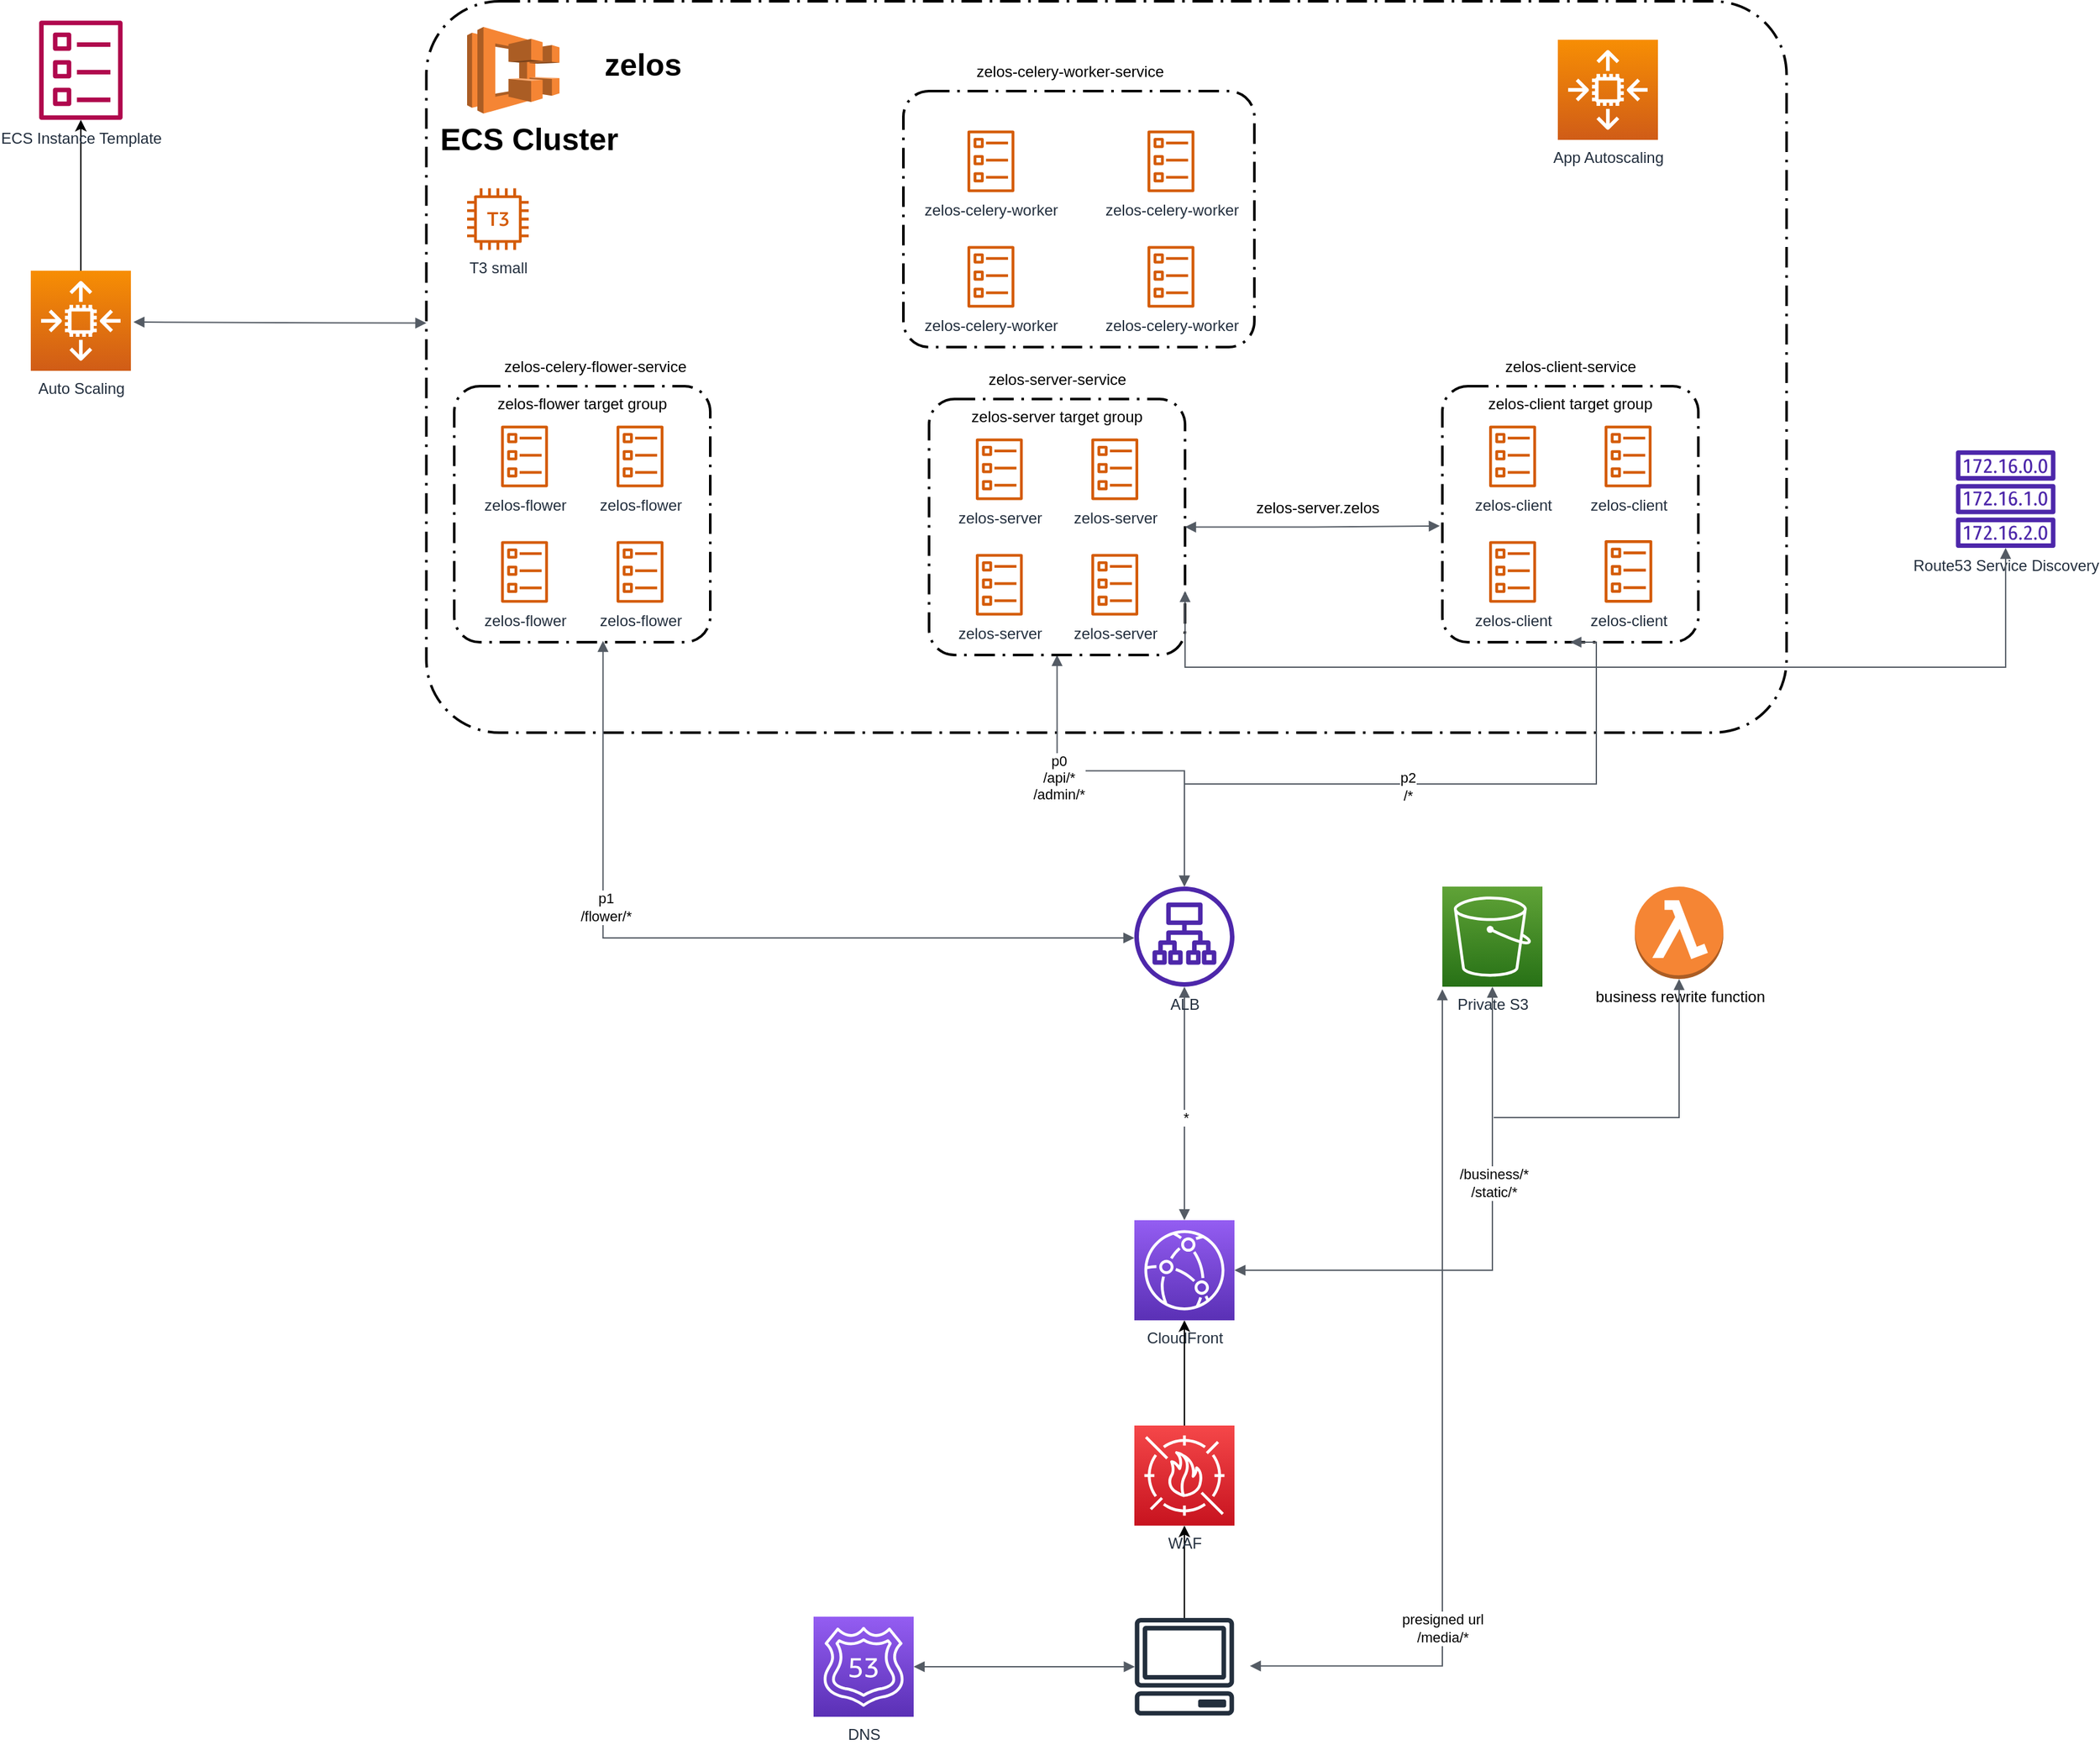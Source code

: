 <mxfile version="20.2.3" type="github">
  <diagram id="dJaCvuqT-7_yOBBMpMTf" name="페이지-1">
    <mxGraphModel dx="3410" dy="2580" grid="1" gridSize="10" guides="1" tooltips="1" connect="1" arrows="1" fold="1" page="1" pageScale="1" pageWidth="827" pageHeight="1169" math="0" shadow="0">
      <root>
        <mxCell id="0" />
        <mxCell id="1" parent="0" />
        <mxCell id="wSPPFu7AEnk8W4RW8utJ-41" value="" style="rounded=1;arcSize=10;dashed=1;fillColor=none;gradientColor=none;dashPattern=8 3 1 3;strokeWidth=2;" vertex="1" parent="1">
          <mxGeometry x="-231.75" y="-250" width="1060" height="570" as="geometry" />
        </mxCell>
        <mxCell id="wSPPFu7AEnk8W4RW8utJ-8" value="" style="edgeStyle=orthogonalEdgeStyle;rounded=0;orthogonalLoop=1;jettySize=auto;html=1;" edge="1" parent="1" source="prAeV1eEA8YO_nb2PNf6-1" target="wSPPFu7AEnk8W4RW8utJ-5">
          <mxGeometry relative="1" as="geometry" />
        </mxCell>
        <mxCell id="prAeV1eEA8YO_nb2PNf6-1" value="" style="sketch=0;outlineConnect=0;fontColor=#232F3E;gradientColor=none;fillColor=#232F3D;strokeColor=none;dashed=0;verticalLabelPosition=bottom;verticalAlign=top;align=center;html=1;fontSize=12;fontStyle=0;aspect=fixed;pointerEvents=1;shape=mxgraph.aws4.client;" parent="1" vertex="1">
          <mxGeometry x="320" y="1010" width="78" height="76" as="geometry" />
        </mxCell>
        <mxCell id="prAeV1eEA8YO_nb2PNf6-2" value="DNS" style="sketch=0;points=[[0,0,0],[0.25,0,0],[0.5,0,0],[0.75,0,0],[1,0,0],[0,1,0],[0.25,1,0],[0.5,1,0],[0.75,1,0],[1,1,0],[0,0.25,0],[0,0.5,0],[0,0.75,0],[1,0.25,0],[1,0.5,0],[1,0.75,0]];outlineConnect=0;fontColor=#232F3E;gradientColor=#945DF2;gradientDirection=north;fillColor=#5A30B5;strokeColor=#ffffff;dashed=0;verticalLabelPosition=bottom;verticalAlign=top;align=center;html=1;fontSize=12;fontStyle=0;aspect=fixed;shape=mxgraph.aws4.resourceIcon;resIcon=mxgraph.aws4.route_53;" parent="1" vertex="1">
          <mxGeometry x="70" y="1009" width="78" height="78" as="geometry" />
        </mxCell>
        <mxCell id="prAeV1eEA8YO_nb2PNf6-4" value="CloudFront" style="sketch=0;points=[[0,0,0],[0.25,0,0],[0.5,0,0],[0.75,0,0],[1,0,0],[0,1,0],[0.25,1,0],[0.5,1,0],[0.75,1,0],[1,1,0],[0,0.25,0],[0,0.5,0],[0,0.75,0],[1,0.25,0],[1,0.5,0],[1,0.75,0]];outlineConnect=0;fontColor=#232F3E;gradientColor=#945DF2;gradientDirection=north;fillColor=#5A30B5;strokeColor=#ffffff;dashed=0;verticalLabelPosition=bottom;verticalAlign=top;align=center;html=1;fontSize=12;fontStyle=0;aspect=fixed;shape=mxgraph.aws4.resourceIcon;resIcon=mxgraph.aws4.cloudfront;" parent="1" vertex="1">
          <mxGeometry x="320" y="700" width="78" height="78" as="geometry" />
        </mxCell>
        <mxCell id="prAeV1eEA8YO_nb2PNf6-6" value="" style="edgeStyle=orthogonalEdgeStyle;html=1;endArrow=block;elbow=vertical;startArrow=block;startFill=1;endFill=1;strokeColor=#545B64;rounded=0;exitX=1;exitY=0.5;exitDx=0;exitDy=0;exitPerimeter=0;" parent="1" source="prAeV1eEA8YO_nb2PNf6-2" target="prAeV1eEA8YO_nb2PNf6-1" edge="1">
          <mxGeometry width="100" relative="1" as="geometry">
            <mxPoint x="360" y="570" as="sourcePoint" />
            <mxPoint x="310" y="938" as="targetPoint" />
          </mxGeometry>
        </mxCell>
        <mxCell id="prAeV1eEA8YO_nb2PNf6-8" value="" style="edgeStyle=orthogonalEdgeStyle;html=1;endArrow=block;elbow=vertical;startArrow=block;startFill=1;endFill=1;strokeColor=#545B64;rounded=0;entryX=0.5;entryY=0;entryDx=0;entryDy=0;entryPerimeter=0;" parent="1" source="wSPPFu7AEnk8W4RW8utJ-1" target="prAeV1eEA8YO_nb2PNf6-4" edge="1">
          <mxGeometry width="100" relative="1" as="geometry">
            <mxPoint x="359" y="518" as="sourcePoint" />
            <mxPoint x="310" y="682" as="targetPoint" />
          </mxGeometry>
        </mxCell>
        <mxCell id="prAeV1eEA8YO_nb2PNf6-9" value="*" style="edgeLabel;html=1;align=center;verticalAlign=middle;resizable=0;points=[];" parent="prAeV1eEA8YO_nb2PNf6-8" vertex="1" connectable="0">
          <mxGeometry x="0.121" y="1" relative="1" as="geometry">
            <mxPoint as="offset" />
          </mxGeometry>
        </mxCell>
        <mxCell id="wSPPFu7AEnk8W4RW8utJ-1" value="ALB&lt;br&gt;" style="sketch=0;outlineConnect=0;fontColor=#232F3E;gradientColor=none;fillColor=#4D27AA;strokeColor=none;dashed=0;verticalLabelPosition=bottom;verticalAlign=top;align=center;html=1;fontSize=12;fontStyle=0;aspect=fixed;pointerEvents=1;shape=mxgraph.aws4.application_load_balancer;" vertex="1" parent="1">
          <mxGeometry x="320" y="440" width="78" height="78" as="geometry" />
        </mxCell>
        <mxCell id="wSPPFu7AEnk8W4RW8utJ-2" value="Private S3" style="sketch=0;points=[[0,0,0],[0.25,0,0],[0.5,0,0],[0.75,0,0],[1,0,0],[0,1,0],[0.25,1,0],[0.5,1,0],[0.75,1,0],[1,1,0],[0,0.25,0],[0,0.5,0],[0,0.75,0],[1,0.25,0],[1,0.5,0],[1,0.75,0]];outlineConnect=0;fontColor=#232F3E;gradientColor=#60A337;gradientDirection=north;fillColor=#277116;strokeColor=#ffffff;dashed=0;verticalLabelPosition=bottom;verticalAlign=top;align=center;html=1;fontSize=12;fontStyle=0;aspect=fixed;shape=mxgraph.aws4.resourceIcon;resIcon=mxgraph.aws4.s3;" vertex="1" parent="1">
          <mxGeometry x="560" y="440" width="78" height="78" as="geometry" />
        </mxCell>
        <mxCell id="wSPPFu7AEnk8W4RW8utJ-3" value="" style="edgeStyle=orthogonalEdgeStyle;html=1;endArrow=block;elbow=vertical;startArrow=block;startFill=1;endFill=1;strokeColor=#545B64;rounded=0;entryX=0.5;entryY=1;entryDx=0;entryDy=0;entryPerimeter=0;exitX=1;exitY=0.5;exitDx=0;exitDy=0;exitPerimeter=0;" edge="1" parent="1" source="prAeV1eEA8YO_nb2PNf6-4" target="wSPPFu7AEnk8W4RW8utJ-2">
          <mxGeometry width="100" relative="1" as="geometry">
            <mxPoint x="360" y="570" as="sourcePoint" />
            <mxPoint x="460" y="570" as="targetPoint" />
          </mxGeometry>
        </mxCell>
        <mxCell id="wSPPFu7AEnk8W4RW8utJ-4" value="/business/*&lt;br&gt;/static/*" style="edgeLabel;html=1;align=center;verticalAlign=middle;resizable=0;points=[];" vertex="1" connectable="0" parent="wSPPFu7AEnk8W4RW8utJ-3">
          <mxGeometry x="0.275" y="-1" relative="1" as="geometry">
            <mxPoint as="offset" />
          </mxGeometry>
        </mxCell>
        <mxCell id="wSPPFu7AEnk8W4RW8utJ-10" value="" style="edgeStyle=orthogonalEdgeStyle;rounded=0;orthogonalLoop=1;jettySize=auto;html=1;" edge="1" parent="1" source="wSPPFu7AEnk8W4RW8utJ-5" target="prAeV1eEA8YO_nb2PNf6-4">
          <mxGeometry relative="1" as="geometry" />
        </mxCell>
        <mxCell id="wSPPFu7AEnk8W4RW8utJ-5" value="WAF&lt;br&gt;" style="sketch=0;points=[[0,0,0],[0.25,0,0],[0.5,0,0],[0.75,0,0],[1,0,0],[0,1,0],[0.25,1,0],[0.5,1,0],[0.75,1,0],[1,1,0],[0,0.25,0],[0,0.5,0],[0,0.75,0],[1,0.25,0],[1,0.5,0],[1,0.75,0]];outlineConnect=0;fontColor=#232F3E;gradientColor=#F54749;gradientDirection=north;fillColor=#C7131F;strokeColor=#ffffff;dashed=0;verticalLabelPosition=bottom;verticalAlign=top;align=center;html=1;fontSize=12;fontStyle=0;aspect=fixed;shape=mxgraph.aws4.resourceIcon;resIcon=mxgraph.aws4.waf;" vertex="1" parent="1">
          <mxGeometry x="320" y="860" width="78" height="78" as="geometry" />
        </mxCell>
        <mxCell id="wSPPFu7AEnk8W4RW8utJ-14" value="" style="edgeStyle=orthogonalEdgeStyle;html=1;endArrow=block;elbow=vertical;startArrow=block;startFill=1;endFill=1;strokeColor=#545B64;rounded=0;entryX=0.5;entryY=1;entryDx=0;entryDy=0;" edge="1" parent="1" source="wSPPFu7AEnk8W4RW8utJ-1" target="wSPPFu7AEnk8W4RW8utJ-12">
          <mxGeometry width="100" relative="1" as="geometry">
            <mxPoint x="300" y="400" as="sourcePoint" />
            <mxPoint x="450" y="360" as="targetPoint" />
          </mxGeometry>
        </mxCell>
        <mxCell id="wSPPFu7AEnk8W4RW8utJ-19" value="p0&lt;br&gt;/api/*&lt;br&gt;/admin/*" style="edgeLabel;html=1;align=center;verticalAlign=middle;resizable=0;points=[];" vertex="1" connectable="0" parent="wSPPFu7AEnk8W4RW8utJ-14">
          <mxGeometry x="0.352" y="5" relative="1" as="geometry">
            <mxPoint as="offset" />
          </mxGeometry>
        </mxCell>
        <mxCell id="wSPPFu7AEnk8W4RW8utJ-20" value="zelos-server target group&#xa;" style="group" vertex="1" connectable="0" parent="1">
          <mxGeometry x="160" y="60" width="199.5" height="199.5" as="geometry" />
        </mxCell>
        <mxCell id="wSPPFu7AEnk8W4RW8utJ-12" value="" style="rounded=1;arcSize=10;dashed=1;fillColor=none;gradientColor=none;dashPattern=8 3 1 3;strokeWidth=2;" vertex="1" parent="wSPPFu7AEnk8W4RW8utJ-20">
          <mxGeometry width="199.5" height="199.5" as="geometry" />
        </mxCell>
        <mxCell id="wSPPFu7AEnk8W4RW8utJ-15" value="zelos-server&lt;br&gt;" style="sketch=0;outlineConnect=0;fontColor=#232F3E;gradientColor=none;fillColor=#D45B07;strokeColor=none;dashed=0;verticalLabelPosition=bottom;verticalAlign=top;align=center;html=1;fontSize=12;fontStyle=0;aspect=fixed;pointerEvents=1;shape=mxgraph.aws4.ecs_task;" vertex="1" parent="wSPPFu7AEnk8W4RW8utJ-20">
          <mxGeometry x="36.25" y="30.75" width="37" height="48" as="geometry" />
        </mxCell>
        <mxCell id="wSPPFu7AEnk8W4RW8utJ-16" value="zelos-server&lt;br&gt;" style="sketch=0;outlineConnect=0;fontColor=#232F3E;gradientColor=none;fillColor=#D45B07;strokeColor=none;dashed=0;verticalLabelPosition=bottom;verticalAlign=top;align=center;html=1;fontSize=12;fontStyle=0;aspect=fixed;pointerEvents=1;shape=mxgraph.aws4.ecs_task;" vertex="1" parent="wSPPFu7AEnk8W4RW8utJ-20">
          <mxGeometry x="126.25" y="30.75" width="37" height="48" as="geometry" />
        </mxCell>
        <mxCell id="wSPPFu7AEnk8W4RW8utJ-17" value="zelos-server&lt;br&gt;" style="sketch=0;outlineConnect=0;fontColor=#232F3E;gradientColor=none;fillColor=#D45B07;strokeColor=none;dashed=0;verticalLabelPosition=bottom;verticalAlign=top;align=center;html=1;fontSize=12;fontStyle=0;aspect=fixed;pointerEvents=1;shape=mxgraph.aws4.ecs_task;" vertex="1" parent="wSPPFu7AEnk8W4RW8utJ-20">
          <mxGeometry x="36.25" y="120.75" width="37" height="48" as="geometry" />
        </mxCell>
        <mxCell id="wSPPFu7AEnk8W4RW8utJ-18" value="zelos-server&lt;br&gt;" style="sketch=0;outlineConnect=0;fontColor=#232F3E;gradientColor=none;fillColor=#D45B07;strokeColor=none;dashed=0;verticalLabelPosition=bottom;verticalAlign=top;align=center;html=1;fontSize=12;fontStyle=0;aspect=fixed;pointerEvents=1;shape=mxgraph.aws4.ecs_task;" vertex="1" parent="wSPPFu7AEnk8W4RW8utJ-20">
          <mxGeometry x="126.25" y="120.75" width="37" height="48" as="geometry" />
        </mxCell>
        <mxCell id="wSPPFu7AEnk8W4RW8utJ-21" value="zelos-client target group" style="group" vertex="1" connectable="0" parent="1">
          <mxGeometry x="560" y="50" width="199.5" height="199.5" as="geometry" />
        </mxCell>
        <mxCell id="wSPPFu7AEnk8W4RW8utJ-22" value="" style="rounded=1;arcSize=10;dashed=1;fillColor=none;gradientColor=none;dashPattern=8 3 1 3;strokeWidth=2;" vertex="1" parent="wSPPFu7AEnk8W4RW8utJ-21">
          <mxGeometry width="199.5" height="199.5" as="geometry" />
        </mxCell>
        <mxCell id="wSPPFu7AEnk8W4RW8utJ-23" value="zelos-client" style="sketch=0;outlineConnect=0;fontColor=#232F3E;gradientColor=none;fillColor=#D45B07;strokeColor=none;dashed=0;verticalLabelPosition=bottom;verticalAlign=top;align=center;html=1;fontSize=12;fontStyle=0;aspect=fixed;pointerEvents=1;shape=mxgraph.aws4.ecs_task;" vertex="1" parent="wSPPFu7AEnk8W4RW8utJ-21">
          <mxGeometry x="36.25" y="30.75" width="37" height="48" as="geometry" />
        </mxCell>
        <mxCell id="wSPPFu7AEnk8W4RW8utJ-24" value="zelos-client" style="sketch=0;outlineConnect=0;fontColor=#232F3E;gradientColor=none;fillColor=#D45B07;strokeColor=none;dashed=0;verticalLabelPosition=bottom;verticalAlign=top;align=center;html=1;fontSize=12;fontStyle=0;aspect=fixed;pointerEvents=1;shape=mxgraph.aws4.ecs_task;" vertex="1" parent="wSPPFu7AEnk8W4RW8utJ-21">
          <mxGeometry x="126.25" y="30.75" width="37" height="48" as="geometry" />
        </mxCell>
        <mxCell id="wSPPFu7AEnk8W4RW8utJ-25" value="zelos-client" style="sketch=0;outlineConnect=0;fontColor=#232F3E;gradientColor=none;fillColor=#D45B07;strokeColor=none;dashed=0;verticalLabelPosition=bottom;verticalAlign=top;align=center;html=1;fontSize=12;fontStyle=0;aspect=fixed;pointerEvents=1;shape=mxgraph.aws4.ecs_task;" vertex="1" parent="wSPPFu7AEnk8W4RW8utJ-21">
          <mxGeometry x="36.25" y="120.75" width="37" height="48" as="geometry" />
        </mxCell>
        <mxCell id="wSPPFu7AEnk8W4RW8utJ-26" value="zelos-client" style="sketch=0;outlineConnect=0;fontColor=#232F3E;gradientColor=none;fillColor=#D45B07;strokeColor=none;dashed=0;verticalLabelPosition=bottom;verticalAlign=top;align=center;html=1;fontSize=12;fontStyle=0;aspect=fixed;pointerEvents=1;shape=mxgraph.aws4.ecs_task;" vertex="1" parent="wSPPFu7AEnk8W4RW8utJ-21">
          <mxGeometry x="126.25" y="120" width="37.58" height="48.75" as="geometry" />
        </mxCell>
        <mxCell id="wSPPFu7AEnk8W4RW8utJ-29" value="" style="edgeStyle=orthogonalEdgeStyle;html=1;endArrow=block;elbow=vertical;startArrow=block;startFill=1;endFill=1;strokeColor=#545B64;rounded=0;entryX=0.5;entryY=1;entryDx=0;entryDy=0;" edge="1" parent="1" source="wSPPFu7AEnk8W4RW8utJ-1" target="wSPPFu7AEnk8W4RW8utJ-22">
          <mxGeometry width="100" relative="1" as="geometry">
            <mxPoint x="360" y="390" as="sourcePoint" />
            <mxPoint x="460" y="390" as="targetPoint" />
            <Array as="points">
              <mxPoint x="359" y="360" />
              <mxPoint x="680" y="360" />
            </Array>
          </mxGeometry>
        </mxCell>
        <mxCell id="wSPPFu7AEnk8W4RW8utJ-30" value="p2&lt;br&gt;/*" style="edgeLabel;html=1;align=center;verticalAlign=middle;resizable=0;points=[];" vertex="1" connectable="0" parent="wSPPFu7AEnk8W4RW8utJ-29">
          <mxGeometry x="-0.047" y="-2" relative="1" as="geometry">
            <mxPoint as="offset" />
          </mxGeometry>
        </mxCell>
        <mxCell id="wSPPFu7AEnk8W4RW8utJ-31" value="zelos-flower target group&#xa;" style="group" vertex="1" connectable="0" parent="1">
          <mxGeometry x="-210" y="50" width="199.5" height="199.5" as="geometry" />
        </mxCell>
        <mxCell id="wSPPFu7AEnk8W4RW8utJ-32" value="" style="rounded=1;arcSize=10;dashed=1;fillColor=none;gradientColor=none;dashPattern=8 3 1 3;strokeWidth=2;" vertex="1" parent="wSPPFu7AEnk8W4RW8utJ-31">
          <mxGeometry width="199.5" height="199.5" as="geometry" />
        </mxCell>
        <mxCell id="wSPPFu7AEnk8W4RW8utJ-33" value="zelos-flower" style="sketch=0;outlineConnect=0;fontColor=#232F3E;gradientColor=none;fillColor=#D45B07;strokeColor=none;dashed=0;verticalLabelPosition=bottom;verticalAlign=top;align=center;html=1;fontSize=12;fontStyle=0;aspect=fixed;pointerEvents=1;shape=mxgraph.aws4.ecs_task;" vertex="1" parent="wSPPFu7AEnk8W4RW8utJ-31">
          <mxGeometry x="36.25" y="30.75" width="37" height="48" as="geometry" />
        </mxCell>
        <mxCell id="wSPPFu7AEnk8W4RW8utJ-34" value="zelos-flower" style="sketch=0;outlineConnect=0;fontColor=#232F3E;gradientColor=none;fillColor=#D45B07;strokeColor=none;dashed=0;verticalLabelPosition=bottom;verticalAlign=top;align=center;html=1;fontSize=12;fontStyle=0;aspect=fixed;pointerEvents=1;shape=mxgraph.aws4.ecs_task;" vertex="1" parent="wSPPFu7AEnk8W4RW8utJ-31">
          <mxGeometry x="126.25" y="30.75" width="37" height="48" as="geometry" />
        </mxCell>
        <mxCell id="wSPPFu7AEnk8W4RW8utJ-35" value="zelos-flower" style="sketch=0;outlineConnect=0;fontColor=#232F3E;gradientColor=none;fillColor=#D45B07;strokeColor=none;dashed=0;verticalLabelPosition=bottom;verticalAlign=top;align=center;html=1;fontSize=12;fontStyle=0;aspect=fixed;pointerEvents=1;shape=mxgraph.aws4.ecs_task;" vertex="1" parent="wSPPFu7AEnk8W4RW8utJ-31">
          <mxGeometry x="36.25" y="120.75" width="37" height="48" as="geometry" />
        </mxCell>
        <mxCell id="wSPPFu7AEnk8W4RW8utJ-36" value="zelos-flower" style="sketch=0;outlineConnect=0;fontColor=#232F3E;gradientColor=none;fillColor=#D45B07;strokeColor=none;dashed=0;verticalLabelPosition=bottom;verticalAlign=top;align=center;html=1;fontSize=12;fontStyle=0;aspect=fixed;pointerEvents=1;shape=mxgraph.aws4.ecs_task;" vertex="1" parent="wSPPFu7AEnk8W4RW8utJ-31">
          <mxGeometry x="126.25" y="120.75" width="37" height="48" as="geometry" />
        </mxCell>
        <mxCell id="wSPPFu7AEnk8W4RW8utJ-38" value="" style="edgeStyle=orthogonalEdgeStyle;html=1;endArrow=block;elbow=vertical;startArrow=block;startFill=1;endFill=1;strokeColor=#545B64;rounded=0;exitX=0.581;exitY=0.995;exitDx=0;exitDy=0;exitPerimeter=0;" edge="1" parent="1" source="wSPPFu7AEnk8W4RW8utJ-32" target="wSPPFu7AEnk8W4RW8utJ-1">
          <mxGeometry width="100" relative="1" as="geometry">
            <mxPoint x="40" y="370" as="sourcePoint" />
            <mxPoint x="140" y="370" as="targetPoint" />
            <Array as="points">
              <mxPoint x="-94" y="480" />
            </Array>
          </mxGeometry>
        </mxCell>
        <mxCell id="wSPPFu7AEnk8W4RW8utJ-39" value="p1&lt;br&gt;/flower/*" style="edgeLabel;html=1;align=center;verticalAlign=middle;resizable=0;points=[];" vertex="1" connectable="0" parent="wSPPFu7AEnk8W4RW8utJ-38">
          <mxGeometry x="-0.357" y="2" relative="1" as="geometry">
            <mxPoint as="offset" />
          </mxGeometry>
        </mxCell>
        <mxCell id="wSPPFu7AEnk8W4RW8utJ-40" value="" style="outlineConnect=0;dashed=0;verticalLabelPosition=bottom;verticalAlign=top;align=center;html=1;shape=mxgraph.aws3.ecs;fillColor=#F58534;gradientColor=none;" vertex="1" parent="1">
          <mxGeometry x="-200" y="-230" width="72" height="67.5" as="geometry" />
        </mxCell>
        <mxCell id="wSPPFu7AEnk8W4RW8utJ-43" value="" style="group" vertex="1" connectable="0" parent="1">
          <mxGeometry x="140" y="-180" width="273.5" height="199.5" as="geometry" />
        </mxCell>
        <mxCell id="wSPPFu7AEnk8W4RW8utJ-44" value="" style="rounded=1;arcSize=10;dashed=1;fillColor=none;gradientColor=none;dashPattern=8 3 1 3;strokeWidth=2;" vertex="1" parent="wSPPFu7AEnk8W4RW8utJ-43">
          <mxGeometry width="273.5" height="199.5" as="geometry" />
        </mxCell>
        <mxCell id="wSPPFu7AEnk8W4RW8utJ-45" value="zelos-celery-worker" style="sketch=0;outlineConnect=0;fontColor=#232F3E;gradientColor=none;fillColor=#D45B07;strokeColor=none;dashed=0;verticalLabelPosition=bottom;verticalAlign=top;align=center;html=1;fontSize=12;fontStyle=0;aspect=fixed;pointerEvents=1;shape=mxgraph.aws4.ecs_task;" vertex="1" parent="wSPPFu7AEnk8W4RW8utJ-43">
          <mxGeometry x="49.696" y="30.75" width="37" height="48" as="geometry" />
        </mxCell>
        <mxCell id="wSPPFu7AEnk8W4RW8utJ-46" value="zelos-celery-worker" style="sketch=0;outlineConnect=0;fontColor=#232F3E;gradientColor=none;fillColor=#D45B07;strokeColor=none;dashed=0;verticalLabelPosition=bottom;verticalAlign=top;align=center;html=1;fontSize=12;fontStyle=0;aspect=fixed;pointerEvents=1;shape=mxgraph.aws4.ecs_task;" vertex="1" parent="wSPPFu7AEnk8W4RW8utJ-43">
          <mxGeometry x="190.0" y="30.75" width="37" height="48" as="geometry" />
        </mxCell>
        <mxCell id="wSPPFu7AEnk8W4RW8utJ-47" value="zelos-celery-worker" style="sketch=0;outlineConnect=0;fontColor=#232F3E;gradientColor=none;fillColor=#D45B07;strokeColor=none;dashed=0;verticalLabelPosition=bottom;verticalAlign=top;align=center;html=1;fontSize=12;fontStyle=0;aspect=fixed;pointerEvents=1;shape=mxgraph.aws4.ecs_task;" vertex="1" parent="wSPPFu7AEnk8W4RW8utJ-43">
          <mxGeometry x="49.696" y="120.75" width="37" height="48" as="geometry" />
        </mxCell>
        <mxCell id="wSPPFu7AEnk8W4RW8utJ-48" value="zelos-celery-worker" style="sketch=0;outlineConnect=0;fontColor=#232F3E;gradientColor=none;fillColor=#D45B07;strokeColor=none;dashed=0;verticalLabelPosition=bottom;verticalAlign=top;align=center;html=1;fontSize=12;fontStyle=0;aspect=fixed;pointerEvents=1;shape=mxgraph.aws4.ecs_task;" vertex="1" parent="wSPPFu7AEnk8W4RW8utJ-43">
          <mxGeometry x="190.0" y="120.75" width="37" height="48" as="geometry" />
        </mxCell>
        <mxCell id="wSPPFu7AEnk8W4RW8utJ-50" value="zelos&amp;nbsp;" style="text;strokeColor=none;fillColor=none;html=1;fontSize=24;fontStyle=1;verticalAlign=middle;align=center;" vertex="1" parent="1">
          <mxGeometry x="-110.5" y="-220" width="100" height="40" as="geometry" />
        </mxCell>
        <mxCell id="wSPPFu7AEnk8W4RW8utJ-51" value="ECS Cluster" style="text;strokeColor=none;fillColor=none;html=1;fontSize=24;fontStyle=1;verticalAlign=middle;align=center;" vertex="1" parent="1">
          <mxGeometry x="-214" y="-162.5" width="124" height="40" as="geometry" />
        </mxCell>
        <mxCell id="wSPPFu7AEnk8W4RW8utJ-52" value="T3 small&lt;br&gt;" style="sketch=0;outlineConnect=0;fontColor=#232F3E;gradientColor=none;fillColor=#D45B07;strokeColor=none;dashed=0;verticalLabelPosition=bottom;verticalAlign=top;align=center;html=1;fontSize=12;fontStyle=0;aspect=fixed;pointerEvents=1;shape=mxgraph.aws4.t3_instance;" vertex="1" parent="1">
          <mxGeometry x="-200" y="-104.25" width="48" height="48" as="geometry" />
        </mxCell>
        <mxCell id="wSPPFu7AEnk8W4RW8utJ-59" value="" style="edgeStyle=orthogonalEdgeStyle;rounded=0;orthogonalLoop=1;jettySize=auto;html=1;" edge="1" parent="1" source="wSPPFu7AEnk8W4RW8utJ-53" target="wSPPFu7AEnk8W4RW8utJ-58">
          <mxGeometry relative="1" as="geometry" />
        </mxCell>
        <mxCell id="wSPPFu7AEnk8W4RW8utJ-53" value="Auto Scaling" style="sketch=0;points=[[0,0,0],[0.25,0,0],[0.5,0,0],[0.75,0,0],[1,0,0],[0,1,0],[0.25,1,0],[0.5,1,0],[0.75,1,0],[1,1,0],[0,0.25,0],[0,0.5,0],[0,0.75,0],[1,0.25,0],[1,0.5,0],[1,0.75,0]];outlineConnect=0;fontColor=#232F3E;gradientColor=#F78E04;gradientDirection=north;fillColor=#D05C17;strokeColor=#ffffff;dashed=0;verticalLabelPosition=bottom;verticalAlign=top;align=center;html=1;fontSize=12;fontStyle=0;aspect=fixed;shape=mxgraph.aws4.resourceIcon;resIcon=mxgraph.aws4.auto_scaling2;" vertex="1" parent="1">
          <mxGeometry x="-540" y="-40" width="78" height="78" as="geometry" />
        </mxCell>
        <mxCell id="wSPPFu7AEnk8W4RW8utJ-57" value="" style="edgeStyle=orthogonalEdgeStyle;html=1;endArrow=block;elbow=vertical;startArrow=block;startFill=1;endFill=1;strokeColor=#545B64;rounded=0;entryX=0;entryY=0.44;entryDx=0;entryDy=0;entryPerimeter=0;" edge="1" parent="1" target="wSPPFu7AEnk8W4RW8utJ-41">
          <mxGeometry width="100" relative="1" as="geometry">
            <mxPoint x="-460" as="sourcePoint" />
            <mxPoint x="-290" y="18.32" as="targetPoint" />
          </mxGeometry>
        </mxCell>
        <mxCell id="wSPPFu7AEnk8W4RW8utJ-58" value="ECS Instance Template" style="sketch=0;outlineConnect=0;fontColor=#232F3E;gradientColor=none;fillColor=#B0084D;strokeColor=none;dashed=0;verticalLabelPosition=bottom;verticalAlign=top;align=center;html=1;fontSize=12;fontStyle=0;aspect=fixed;pointerEvents=1;shape=mxgraph.aws4.template;" vertex="1" parent="1">
          <mxGeometry x="-533.5" y="-235.25" width="65" height="78" as="geometry" />
        </mxCell>
        <mxCell id="wSPPFu7AEnk8W4RW8utJ-60" value="business rewrite function" style="outlineConnect=0;dashed=0;verticalLabelPosition=bottom;verticalAlign=top;align=center;html=1;shape=mxgraph.aws3.lambda_function;fillColor=#F58534;gradientColor=none;" vertex="1" parent="1">
          <mxGeometry x="710" y="440" width="69" height="72" as="geometry" />
        </mxCell>
        <mxCell id="wSPPFu7AEnk8W4RW8utJ-62" value="" style="edgeStyle=orthogonalEdgeStyle;html=1;endArrow=none;elbow=vertical;startArrow=block;startFill=1;strokeColor=#545B64;rounded=0;exitX=0.5;exitY=1;exitDx=0;exitDy=0;exitPerimeter=0;" edge="1" parent="1" source="wSPPFu7AEnk8W4RW8utJ-60">
          <mxGeometry width="100" relative="1" as="geometry">
            <mxPoint x="779" y="690" as="sourcePoint" />
            <mxPoint x="600" y="620" as="targetPoint" />
            <Array as="points">
              <mxPoint x="744" y="620" />
            </Array>
          </mxGeometry>
        </mxCell>
        <mxCell id="wSPPFu7AEnk8W4RW8utJ-63" value="" style="edgeStyle=orthogonalEdgeStyle;html=1;endArrow=block;elbow=vertical;startArrow=block;startFill=1;endFill=1;strokeColor=#545B64;rounded=0;" edge="1" parent="1">
          <mxGeometry width="100" relative="1" as="geometry">
            <mxPoint x="410" y="1047.41" as="sourcePoint" />
            <mxPoint x="560" y="520" as="targetPoint" />
            <Array as="points">
              <mxPoint x="560" y="1047" />
            </Array>
          </mxGeometry>
        </mxCell>
        <mxCell id="wSPPFu7AEnk8W4RW8utJ-64" value="presigned url&lt;br&gt;/media/*" style="edgeLabel;html=1;align=center;verticalAlign=middle;resizable=0;points=[];" vertex="1" connectable="0" parent="wSPPFu7AEnk8W4RW8utJ-63">
          <mxGeometry x="-0.468" relative="1" as="geometry">
            <mxPoint as="offset" />
          </mxGeometry>
        </mxCell>
        <mxCell id="wSPPFu7AEnk8W4RW8utJ-65" value="zelos-celery-worker-service" style="text;html=1;strokeColor=none;fillColor=none;align=center;verticalAlign=middle;whiteSpace=wrap;rounded=0;" vertex="1" parent="1">
          <mxGeometry x="190" y="-210" width="160" height="30" as="geometry" />
        </mxCell>
        <mxCell id="wSPPFu7AEnk8W4RW8utJ-67" value="zelos-celery-flower-service" style="text;html=1;strokeColor=none;fillColor=none;align=center;verticalAlign=middle;whiteSpace=wrap;rounded=0;" vertex="1" parent="1">
          <mxGeometry x="-180" y="20" width="160" height="30" as="geometry" />
        </mxCell>
        <mxCell id="wSPPFu7AEnk8W4RW8utJ-68" value="zelos-server-service" style="text;html=1;strokeColor=none;fillColor=none;align=center;verticalAlign=middle;whiteSpace=wrap;rounded=0;" vertex="1" parent="1">
          <mxGeometry x="179.75" y="30" width="160" height="30" as="geometry" />
        </mxCell>
        <mxCell id="wSPPFu7AEnk8W4RW8utJ-69" value="zelos-client-service" style="text;html=1;strokeColor=none;fillColor=none;align=center;verticalAlign=middle;whiteSpace=wrap;rounded=0;" vertex="1" parent="1">
          <mxGeometry x="579.75" y="20" width="160" height="30" as="geometry" />
        </mxCell>
        <mxCell id="wSPPFu7AEnk8W4RW8utJ-72" value="zelos-server.zelos" style="text;html=1;strokeColor=none;fillColor=none;align=center;verticalAlign=middle;whiteSpace=wrap;rounded=0;" vertex="1" parent="1">
          <mxGeometry x="398" y="130" width="130" height="30" as="geometry" />
        </mxCell>
        <mxCell id="wSPPFu7AEnk8W4RW8utJ-73" value="" style="edgeStyle=orthogonalEdgeStyle;html=1;endArrow=block;elbow=vertical;startArrow=block;startFill=1;endFill=1;strokeColor=#545B64;rounded=0;exitX=1;exitY=0.5;exitDx=0;exitDy=0;entryX=-0.01;entryY=0.546;entryDx=0;entryDy=0;entryPerimeter=0;" edge="1" parent="1" source="wSPPFu7AEnk8W4RW8utJ-12" target="wSPPFu7AEnk8W4RW8utJ-22">
          <mxGeometry width="100" relative="1" as="geometry">
            <mxPoint x="430" y="100" as="sourcePoint" />
            <mxPoint x="530" y="100" as="targetPoint" />
          </mxGeometry>
        </mxCell>
        <mxCell id="wSPPFu7AEnk8W4RW8utJ-74" value="App Autoscaling" style="sketch=0;points=[[0,0,0],[0.25,0,0],[0.5,0,0],[0.75,0,0],[1,0,0],[0,1,0],[0.25,1,0],[0.5,1,0],[0.75,1,0],[1,1,0],[0,0.25,0],[0,0.5,0],[0,0.75,0],[1,0.25,0],[1,0.5,0],[1,0.75,0]];outlineConnect=0;fontColor=#232F3E;gradientColor=#F78E04;gradientDirection=north;fillColor=#D05C17;strokeColor=#ffffff;dashed=0;verticalLabelPosition=bottom;verticalAlign=top;align=center;html=1;fontSize=12;fontStyle=0;aspect=fixed;shape=mxgraph.aws4.resourceIcon;resIcon=mxgraph.aws4.auto_scaling2;" vertex="1" parent="1">
          <mxGeometry x="650" y="-220" width="78" height="78" as="geometry" />
        </mxCell>
        <mxCell id="wSPPFu7AEnk8W4RW8utJ-75" value="Route53 Service Discovery" style="sketch=0;outlineConnect=0;fontColor=#232F3E;gradientColor=none;fillColor=#4D27AA;strokeColor=none;dashed=0;verticalLabelPosition=bottom;verticalAlign=top;align=center;html=1;fontSize=12;fontStyle=0;aspect=fixed;pointerEvents=1;shape=mxgraph.aws4.route_table;" vertex="1" parent="1">
          <mxGeometry x="960" y="100" width="78" height="76" as="geometry" />
        </mxCell>
        <mxCell id="wSPPFu7AEnk8W4RW8utJ-76" value="" style="edgeStyle=orthogonalEdgeStyle;html=1;endArrow=block;elbow=vertical;startArrow=block;startFill=1;endFill=1;strokeColor=#545B64;rounded=0;entryX=1;entryY=0.75;entryDx=0;entryDy=0;" edge="1" parent="1" source="wSPPFu7AEnk8W4RW8utJ-75" target="wSPPFu7AEnk8W4RW8utJ-12">
          <mxGeometry width="100" relative="1" as="geometry">
            <mxPoint x="910" y="290" as="sourcePoint" />
            <mxPoint x="1010" y="290" as="targetPoint" />
            <Array as="points">
              <mxPoint x="999" y="269" />
              <mxPoint x="359" y="269" />
            </Array>
          </mxGeometry>
        </mxCell>
      </root>
    </mxGraphModel>
  </diagram>
</mxfile>
